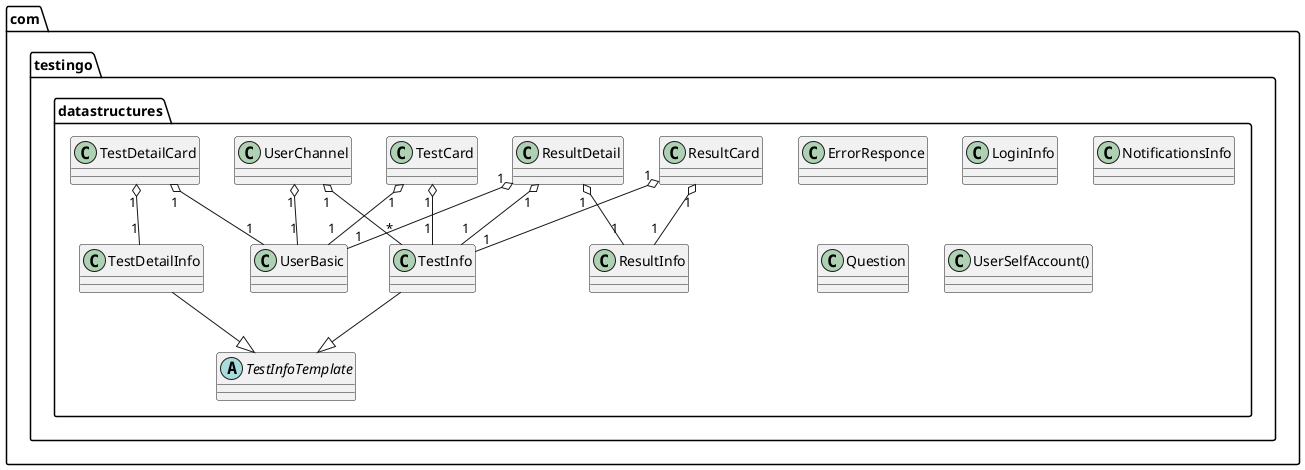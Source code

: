 @startuml

package com.testingo.datastructures {
    class ErrorResponce {
    }

    class LoginInfo {
    }

    class NotificationsInfo {
    }

    class Question {
    }

    ResultCard "1" o-- "1" TestInfo
    ResultCard "1" o-- "1" ResultInfo
    class ResultCard {
    }

    ResultDetail "1" o-- "1" UserBasic
    ResultDetail "1" o-- "1" TestInfo
    ResultDetail "1" o-- "1" ResultInfo
    class ResultDetail {
    }

    class ResultInfo {
    }

    TestCard "1" o-- "1" UserBasic
    TestCard "1" o-- "1" TestInfo
    class TestCard {
    }

    TestDetailCard "1" o-- "1" UserBasic
    TestDetailCard "1" o-- "1" TestDetailInfo
    class TestDetailCard {
    }

    TestDetailInfo --|> TestInfoTemplate
    class TestDetailInfo {
    }

    TestInfo --|> TestInfoTemplate
    class TestInfo {
    }

    abstract class TestInfoTemplate  {
    }

    class UserBasic {
    }

    UserChannel "1" o-- "1" UserBasic
    UserChannel "1" o-- "*" TestInfo
    class UserChannel {
    }

    class UserSelfAccount() {
    }
}

@enduml